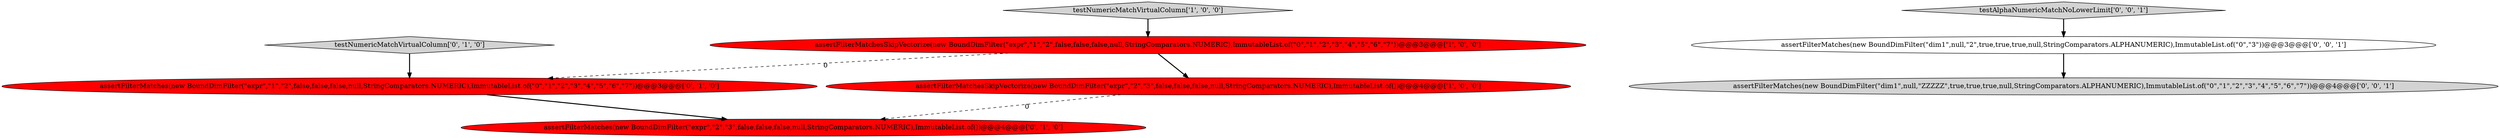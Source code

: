 digraph {
2 [style = filled, label = "assertFilterMatchesSkipVectorize(new BoundDimFilter(\"expr\",\"1\",\"2\",false,false,false,null,StringComparators.NUMERIC),ImmutableList.of(\"0\",\"1\",\"2\",\"3\",\"4\",\"5\",\"6\",\"7\"))@@@3@@@['1', '0', '0']", fillcolor = red, shape = ellipse image = "AAA1AAABBB1BBB"];
3 [style = filled, label = "assertFilterMatches(new BoundDimFilter(\"expr\",\"1\",\"2\",false,false,false,null,StringComparators.NUMERIC),ImmutableList.of(\"0\",\"1\",\"2\",\"3\",\"4\",\"5\",\"6\",\"7\"))@@@3@@@['0', '1', '0']", fillcolor = red, shape = ellipse image = "AAA1AAABBB2BBB"];
8 [style = filled, label = "assertFilterMatches(new BoundDimFilter(\"dim1\",null,\"ZZZZZ\",true,true,true,null,StringComparators.ALPHANUMERIC),ImmutableList.of(\"0\",\"1\",\"2\",\"3\",\"4\",\"5\",\"6\",\"7\"))@@@4@@@['0', '0', '1']", fillcolor = lightgray, shape = ellipse image = "AAA0AAABBB3BBB"];
6 [style = filled, label = "testAlphaNumericMatchNoLowerLimit['0', '0', '1']", fillcolor = lightgray, shape = diamond image = "AAA0AAABBB3BBB"];
7 [style = filled, label = "assertFilterMatches(new BoundDimFilter(\"dim1\",null,\"2\",true,true,true,null,StringComparators.ALPHANUMERIC),ImmutableList.of(\"0\",\"3\"))@@@3@@@['0', '0', '1']", fillcolor = white, shape = ellipse image = "AAA0AAABBB3BBB"];
5 [style = filled, label = "assertFilterMatches(new BoundDimFilter(\"expr\",\"2\",\"3\",false,false,false,null,StringComparators.NUMERIC),ImmutableList.of())@@@4@@@['0', '1', '0']", fillcolor = red, shape = ellipse image = "AAA1AAABBB2BBB"];
4 [style = filled, label = "testNumericMatchVirtualColumn['0', '1', '0']", fillcolor = lightgray, shape = diamond image = "AAA0AAABBB2BBB"];
0 [style = filled, label = "assertFilterMatchesSkipVectorize(new BoundDimFilter(\"expr\",\"2\",\"3\",false,false,false,null,StringComparators.NUMERIC),ImmutableList.of())@@@4@@@['1', '0', '0']", fillcolor = red, shape = ellipse image = "AAA1AAABBB1BBB"];
1 [style = filled, label = "testNumericMatchVirtualColumn['1', '0', '0']", fillcolor = lightgray, shape = diamond image = "AAA0AAABBB1BBB"];
4->3 [style = bold, label=""];
3->5 [style = bold, label=""];
2->0 [style = bold, label=""];
1->2 [style = bold, label=""];
6->7 [style = bold, label=""];
2->3 [style = dashed, label="0"];
0->5 [style = dashed, label="0"];
7->8 [style = bold, label=""];
}
